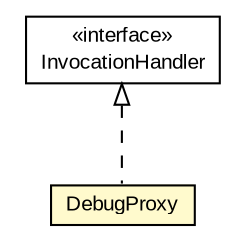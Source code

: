 #!/usr/local/bin/dot
#
# Class diagram 
# Generated by UMLGraph version R5_6 (http://www.umlgraph.org/)
#

digraph G {
	edge [fontname="arial",fontsize=10,labelfontname="arial",labelfontsize=10];
	node [fontname="arial",fontsize=10,shape=plaintext];
	nodesep=0.25;
	ranksep=0.5;
	// java_oo.proxy.DebugProxy
	c13300 [label=<<table title="java_oo.proxy.DebugProxy" border="0" cellborder="1" cellspacing="0" cellpadding="2" port="p" bgcolor="lemonChiffon" href="./DebugProxy.html">
		<tr><td><table border="0" cellspacing="0" cellpadding="1">
<tr><td align="center" balign="center"> DebugProxy </td></tr>
		</table></td></tr>
		</table>>, URL="./DebugProxy.html", fontname="arial", fontcolor="black", fontsize=10.0];
	//java_oo.proxy.DebugProxy implements java.lang.reflect.InvocationHandler
	c13409:p -> c13300:p [dir=back,arrowtail=empty,style=dashed];
	// java.lang.reflect.InvocationHandler
	c13409 [label=<<table title="java.lang.reflect.InvocationHandler" border="0" cellborder="1" cellspacing="0" cellpadding="2" port="p" href="http://java.sun.com/j2se/1.4.2/docs/api/java/lang/reflect/InvocationHandler.html">
		<tr><td><table border="0" cellspacing="0" cellpadding="1">
<tr><td align="center" balign="center"> &#171;interface&#187; </td></tr>
<tr><td align="center" balign="center"> InvocationHandler </td></tr>
		</table></td></tr>
		</table>>, URL="http://java.sun.com/j2se/1.4.2/docs/api/java/lang/reflect/InvocationHandler.html", fontname="arial", fontcolor="black", fontsize=10.0];
}

